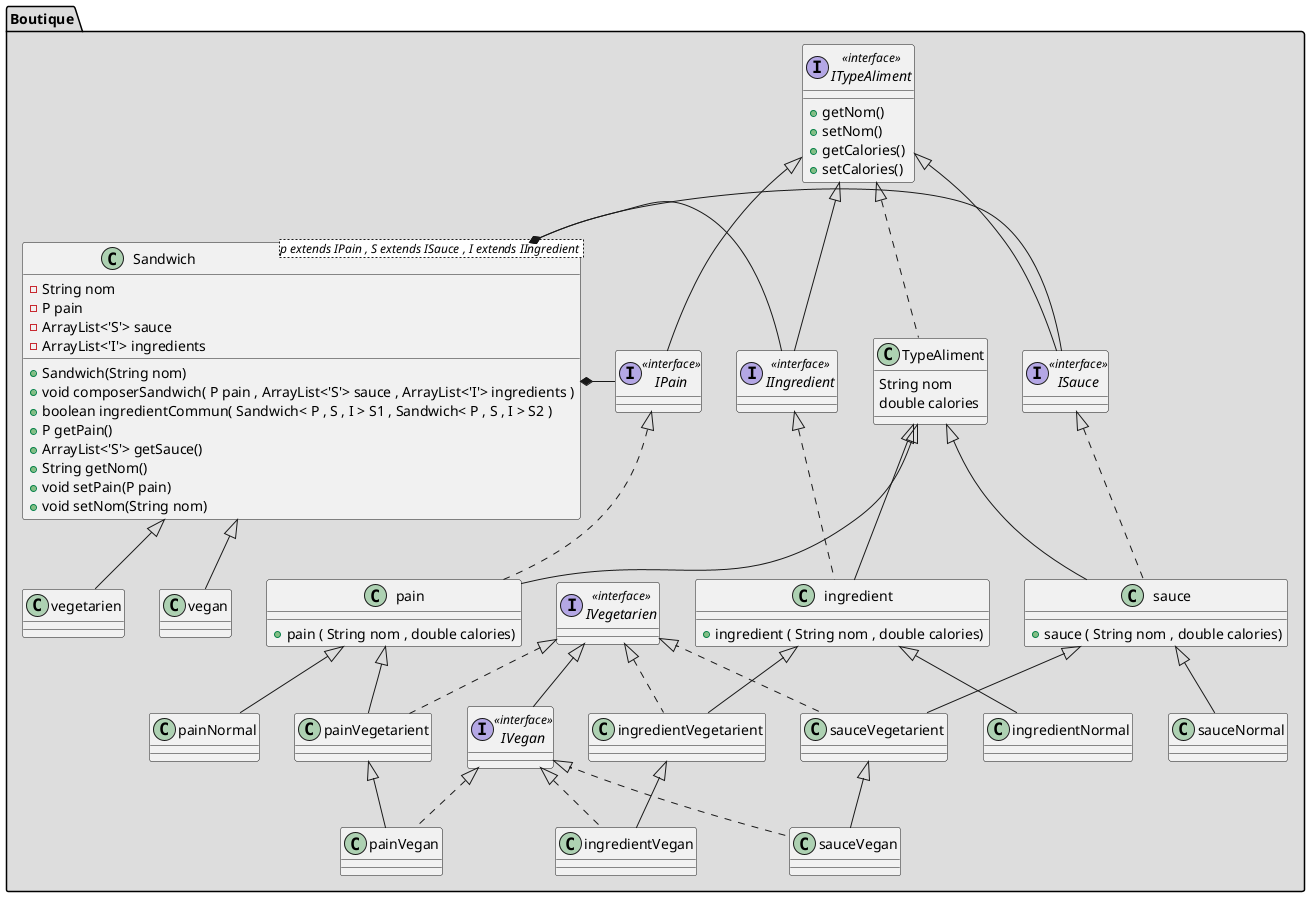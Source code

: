 @startuml
package "Boutique" #DDDDDD {
    class Sandwich<p extends IPain , S extends ISauce , I extends IIngredient > {
        - String nom
        - P pain
        - ArrayList<'S'> sauce
        -ArrayList<'I'> ingredients
        + Sandwich(String nom)
        + void composerSandwich( P pain , ArrayList<'S'> sauce , ArrayList<'I'> ingredients )
        + boolean ingredientCommun( Sandwich< P , S , I > S1 , Sandwich< P , S , I > S2 )
        + P getPain()
        + ArrayList<'S'> getSauce()
        + String getNom()
        + void setPain(P pain)
        + void setNom(String nom)
    }
    Sandwich *- IPain
    Sandwich *- ISauce
    Sandwich *- IIngredient
    class vegan extends Sandwich {}
    class vegetarien extends Sandwich {}
    class pain implements IPain {
        + pain ( String nom , double calories)
    }
    class sauce implements ISauce{
        + sauce ( String nom , double calories)
    }
    class ingredient implements IIngredient{
        + ingredient ( String nom , double calories)
    }
    class painNormal extends pain {}
    class sauceNormal extends sauce{}
    class ingredientNormal extends ingredient{}
    class painVegetarient extends pain {}
    class sauceVegetarient extends sauce {}
    class ingredientVegetarient extends ingredient {}
    class TypeAliment implements ITypeAliment {
        String nom
        double calories
    }
    class sauce extends TypeAliment  {}
    class ingredient extends TypeAliment  {}
    class pain extends TypeAliment  {}
    class painVegetarient implements IVegetarien {}
    class painVegan extends painVegetarient {}
    class painVegan implements IVegan {}
    class painNormal {}
    class sauceVegetarient implements IVegetarien{}
    class sauceVegan extends sauceVegetarient  {}
    class sauceVegan implements IVegan {}
    class sauceNormal {}
    class ingredientVegetarient implements IVegetarien {}
    class ingredientVegan extends ingredientVegetarient  {}
    class ingredientVegan implements IVegan {}
    class ingredientNormal {}



    interface ISauce <<interface>> {}
    interface IIngredient <<interface>>{}
    interface IPain <<interface>>{}
    interface ISauce <<interface>> implements ITypeAliment{}
    interface IIngredient <<interface>> implements ITypeAliment{}
    interface IPain <<interface>> implements ITypeAliment{}
    interface ITypeAliment <<interface>>{
        +getNom()
        +setNom()
        +getCalories()
        +setCalories()
    }
    interface IVegan <<interface>> implements IVegetarien{}
    interface IVegetarien <<interface>> {}
}

@enduml
